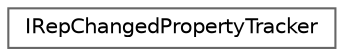 digraph "Graphical Class Hierarchy"
{
 // INTERACTIVE_SVG=YES
 // LATEX_PDF_SIZE
  bgcolor="transparent";
  edge [fontname=Helvetica,fontsize=10,labelfontname=Helvetica,labelfontsize=10];
  node [fontname=Helvetica,fontsize=10,shape=box,height=0.2,width=0.4];
  rankdir="LR";
  Node0 [id="Node000000",label="IRepChangedPropertyTracker",height=0.2,width=0.4,color="grey40", fillcolor="white", style="filled",URL="$dd/dd6/classIRepChangedPropertyTracker.html",tooltip=" "];
}
